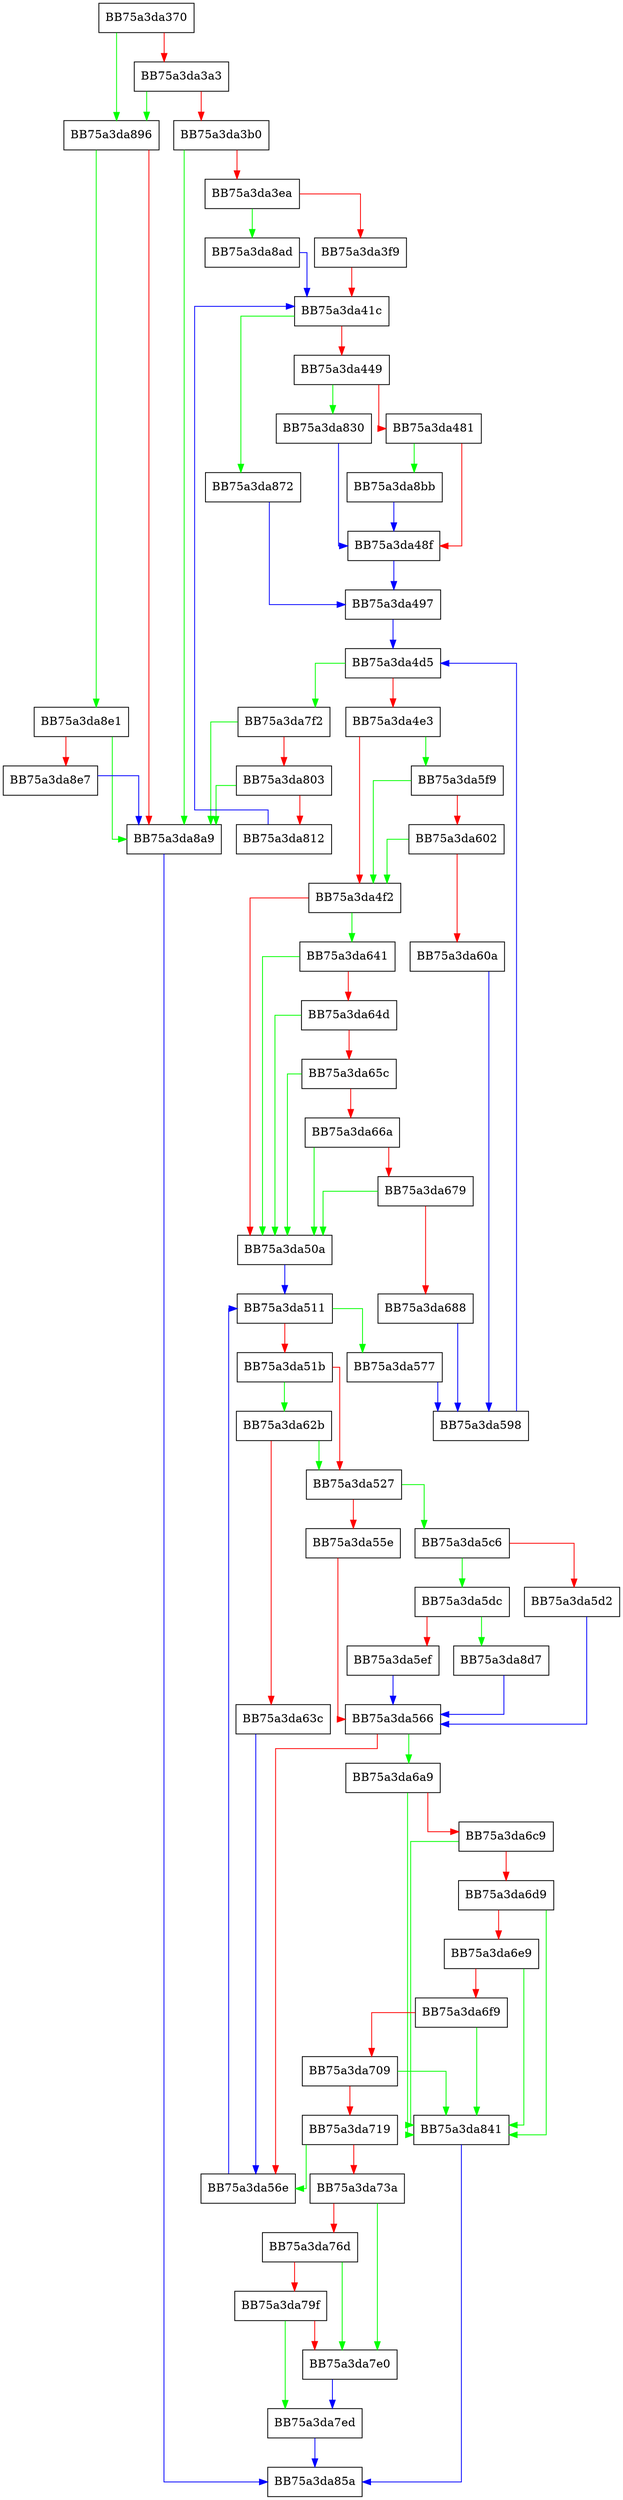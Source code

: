 digraph XrayRegion {
  node [shape="box"];
  graph [splines=ortho];
  BB75a3da370 -> BB75a3da896 [color="green"];
  BB75a3da370 -> BB75a3da3a3 [color="red"];
  BB75a3da3a3 -> BB75a3da896 [color="green"];
  BB75a3da3a3 -> BB75a3da3b0 [color="red"];
  BB75a3da3b0 -> BB75a3da8a9 [color="green"];
  BB75a3da3b0 -> BB75a3da3ea [color="red"];
  BB75a3da3ea -> BB75a3da8ad [color="green"];
  BB75a3da3ea -> BB75a3da3f9 [color="red"];
  BB75a3da3f9 -> BB75a3da41c [color="red"];
  BB75a3da41c -> BB75a3da872 [color="green"];
  BB75a3da41c -> BB75a3da449 [color="red"];
  BB75a3da449 -> BB75a3da830 [color="green"];
  BB75a3da449 -> BB75a3da481 [color="red"];
  BB75a3da481 -> BB75a3da8bb [color="green"];
  BB75a3da481 -> BB75a3da48f [color="red"];
  BB75a3da48f -> BB75a3da497 [color="blue"];
  BB75a3da497 -> BB75a3da4d5 [color="blue"];
  BB75a3da4d5 -> BB75a3da7f2 [color="green"];
  BB75a3da4d5 -> BB75a3da4e3 [color="red"];
  BB75a3da4e3 -> BB75a3da5f9 [color="green"];
  BB75a3da4e3 -> BB75a3da4f2 [color="red"];
  BB75a3da4f2 -> BB75a3da641 [color="green"];
  BB75a3da4f2 -> BB75a3da50a [color="red"];
  BB75a3da50a -> BB75a3da511 [color="blue"];
  BB75a3da511 -> BB75a3da577 [color="green"];
  BB75a3da511 -> BB75a3da51b [color="red"];
  BB75a3da51b -> BB75a3da62b [color="green"];
  BB75a3da51b -> BB75a3da527 [color="red"];
  BB75a3da527 -> BB75a3da5c6 [color="green"];
  BB75a3da527 -> BB75a3da55e [color="red"];
  BB75a3da55e -> BB75a3da566 [color="red"];
  BB75a3da566 -> BB75a3da6a9 [color="green"];
  BB75a3da566 -> BB75a3da56e [color="red"];
  BB75a3da56e -> BB75a3da511 [color="blue"];
  BB75a3da577 -> BB75a3da598 [color="blue"];
  BB75a3da598 -> BB75a3da4d5 [color="blue"];
  BB75a3da5c6 -> BB75a3da5dc [color="green"];
  BB75a3da5c6 -> BB75a3da5d2 [color="red"];
  BB75a3da5d2 -> BB75a3da566 [color="blue"];
  BB75a3da5dc -> BB75a3da8d7 [color="green"];
  BB75a3da5dc -> BB75a3da5ef [color="red"];
  BB75a3da5ef -> BB75a3da566 [color="blue"];
  BB75a3da5f9 -> BB75a3da4f2 [color="green"];
  BB75a3da5f9 -> BB75a3da602 [color="red"];
  BB75a3da602 -> BB75a3da4f2 [color="green"];
  BB75a3da602 -> BB75a3da60a [color="red"];
  BB75a3da60a -> BB75a3da598 [color="blue"];
  BB75a3da62b -> BB75a3da527 [color="green"];
  BB75a3da62b -> BB75a3da63c [color="red"];
  BB75a3da63c -> BB75a3da56e [color="blue"];
  BB75a3da641 -> BB75a3da50a [color="green"];
  BB75a3da641 -> BB75a3da64d [color="red"];
  BB75a3da64d -> BB75a3da50a [color="green"];
  BB75a3da64d -> BB75a3da65c [color="red"];
  BB75a3da65c -> BB75a3da50a [color="green"];
  BB75a3da65c -> BB75a3da66a [color="red"];
  BB75a3da66a -> BB75a3da50a [color="green"];
  BB75a3da66a -> BB75a3da679 [color="red"];
  BB75a3da679 -> BB75a3da50a [color="green"];
  BB75a3da679 -> BB75a3da688 [color="red"];
  BB75a3da688 -> BB75a3da598 [color="blue"];
  BB75a3da6a9 -> BB75a3da841 [color="green"];
  BB75a3da6a9 -> BB75a3da6c9 [color="red"];
  BB75a3da6c9 -> BB75a3da841 [color="green"];
  BB75a3da6c9 -> BB75a3da6d9 [color="red"];
  BB75a3da6d9 -> BB75a3da841 [color="green"];
  BB75a3da6d9 -> BB75a3da6e9 [color="red"];
  BB75a3da6e9 -> BB75a3da841 [color="green"];
  BB75a3da6e9 -> BB75a3da6f9 [color="red"];
  BB75a3da6f9 -> BB75a3da841 [color="green"];
  BB75a3da6f9 -> BB75a3da709 [color="red"];
  BB75a3da709 -> BB75a3da841 [color="green"];
  BB75a3da709 -> BB75a3da719 [color="red"];
  BB75a3da719 -> BB75a3da56e [color="green"];
  BB75a3da719 -> BB75a3da73a [color="red"];
  BB75a3da73a -> BB75a3da7e0 [color="green"];
  BB75a3da73a -> BB75a3da76d [color="red"];
  BB75a3da76d -> BB75a3da7e0 [color="green"];
  BB75a3da76d -> BB75a3da79f [color="red"];
  BB75a3da79f -> BB75a3da7ed [color="green"];
  BB75a3da79f -> BB75a3da7e0 [color="red"];
  BB75a3da7e0 -> BB75a3da7ed [color="blue"];
  BB75a3da7ed -> BB75a3da85a [color="blue"];
  BB75a3da7f2 -> BB75a3da8a9 [color="green"];
  BB75a3da7f2 -> BB75a3da803 [color="red"];
  BB75a3da803 -> BB75a3da8a9 [color="green"];
  BB75a3da803 -> BB75a3da812 [color="red"];
  BB75a3da812 -> BB75a3da41c [color="blue"];
  BB75a3da830 -> BB75a3da48f [color="blue"];
  BB75a3da841 -> BB75a3da85a [color="blue"];
  BB75a3da872 -> BB75a3da497 [color="blue"];
  BB75a3da896 -> BB75a3da8e1 [color="green"];
  BB75a3da896 -> BB75a3da8a9 [color="red"];
  BB75a3da8a9 -> BB75a3da85a [color="blue"];
  BB75a3da8ad -> BB75a3da41c [color="blue"];
  BB75a3da8bb -> BB75a3da48f [color="blue"];
  BB75a3da8d7 -> BB75a3da566 [color="blue"];
  BB75a3da8e1 -> BB75a3da8a9 [color="green"];
  BB75a3da8e1 -> BB75a3da8e7 [color="red"];
  BB75a3da8e7 -> BB75a3da8a9 [color="blue"];
}